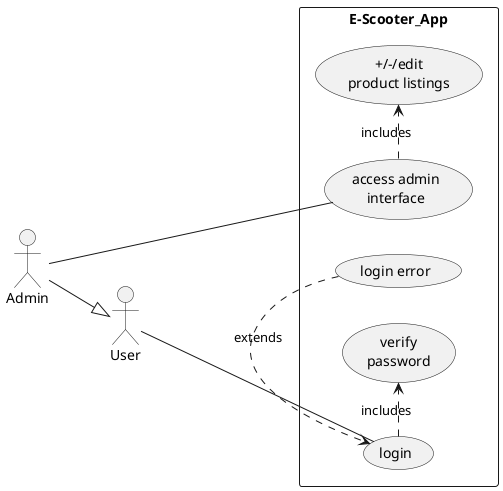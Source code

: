 @startuml Usecase
left to right direction
:User: as user
:Admin: as adm   
adm --|> user
rectangle E-Scooter_App {
  (login) as li
  (verify\npassword) as vp
  (login error) as le
  (access admin\ninterface) as aai
  (+/-/edit\nproduct listings) as arepl
  li .> vp : includes
  le .> li : extends
  aai .> arepl : includes
}
user --- li
adm ---- aai
@enduml